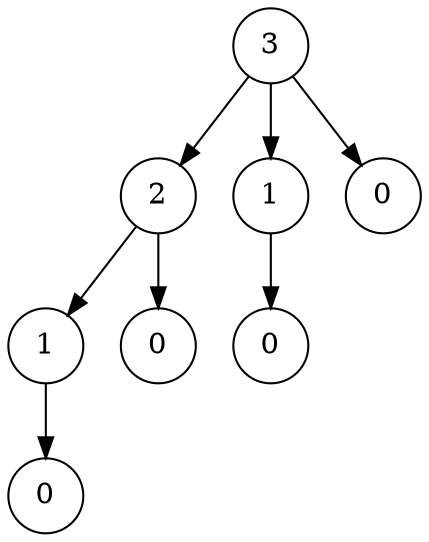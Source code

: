 digraph G{
	margin="0"
	node[shape=circle]
	t3[label="3"];
	t32[label="2"];
	t321[label="1"];
	t3210[label="0"];
	t321->t3210;
	t320[label="0"];
	{rank=same t321->t320[style=invis]}
	t32->t321;
	t32->t320;
	t31[label="1"];
	t310[label="0"];
	t31->t310;
	t30[label="0"];
	{rank=same t32->t31->t30[style=invis]}
	t3->t32;
	t3->t31;
	t3->t30;
}